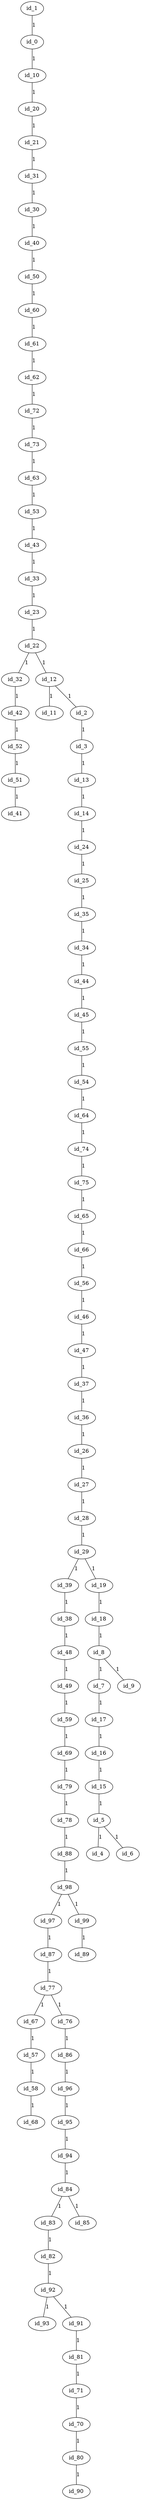 graph GR{
id_1;
id_0;
id_10;
id_20;
id_21;
id_31;
id_30;
id_40;
id_50;
id_60;
id_61;
id_62;
id_72;
id_73;
id_63;
id_53;
id_43;
id_33;
id_23;
id_22;
id_32;
id_42;
id_52;
id_51;
id_41;
id_12;
id_11;
id_2;
id_3;
id_13;
id_14;
id_24;
id_25;
id_35;
id_34;
id_44;
id_45;
id_55;
id_54;
id_64;
id_74;
id_75;
id_65;
id_66;
id_56;
id_46;
id_47;
id_37;
id_36;
id_26;
id_27;
id_28;
id_29;
id_39;
id_38;
id_48;
id_49;
id_59;
id_69;
id_79;
id_78;
id_88;
id_98;
id_97;
id_87;
id_77;
id_67;
id_57;
id_58;
id_68;
id_76;
id_86;
id_96;
id_95;
id_94;
id_84;
id_83;
id_82;
id_92;
id_93;
id_91;
id_81;
id_71;
id_70;
id_80;
id_90;
id_85;
id_99;
id_89;
id_19;
id_18;
id_8;
id_7;
id_17;
id_16;
id_15;
id_5;
id_4;
id_6;
id_9;
id_1;
id_1;
id_1;
id_1;
id_1--id_0[label=1];
id_0--id_10[label=1];
id_10--id_20[label=1];
id_20--id_21[label=1];
id_21--id_31[label=1];
id_31--id_30[label=1];
id_30--id_40[label=1];
id_40--id_50[label=1];
id_50--id_60[label=1];
id_60--id_61[label=1];
id_61--id_62[label=1];
id_62--id_72[label=1];
id_72--id_73[label=1];
id_73--id_63[label=1];
id_63--id_53[label=1];
id_53--id_43[label=1];
id_43--id_33[label=1];
id_33--id_23[label=1];
id_23--id_22[label=1];
id_22--id_32[label=1];
id_32--id_42[label=1];
id_42--id_52[label=1];
id_52--id_51[label=1];
id_51--id_41[label=1];
id_22--id_12[label=1];
id_12--id_11[label=1];
id_12--id_2[label=1];
id_2--id_3[label=1];
id_3--id_13[label=1];
id_13--id_14[label=1];
id_14--id_24[label=1];
id_24--id_25[label=1];
id_25--id_35[label=1];
id_35--id_34[label=1];
id_34--id_44[label=1];
id_44--id_45[label=1];
id_45--id_55[label=1];
id_55--id_54[label=1];
id_54--id_64[label=1];
id_64--id_74[label=1];
id_74--id_75[label=1];
id_75--id_65[label=1];
id_65--id_66[label=1];
id_66--id_56[label=1];
id_56--id_46[label=1];
id_46--id_47[label=1];
id_47--id_37[label=1];
id_37--id_36[label=1];
id_36--id_26[label=1];
id_26--id_27[label=1];
id_27--id_28[label=1];
id_28--id_29[label=1];
id_29--id_39[label=1];
id_39--id_38[label=1];
id_38--id_48[label=1];
id_48--id_49[label=1];
id_49--id_59[label=1];
id_59--id_69[label=1];
id_69--id_79[label=1];
id_79--id_78[label=1];
id_78--id_88[label=1];
id_88--id_98[label=1];
id_98--id_97[label=1];
id_97--id_87[label=1];
id_87--id_77[label=1];
id_77--id_67[label=1];
id_67--id_57[label=1];
id_57--id_58[label=1];
id_58--id_68[label=1];
id_77--id_76[label=1];
id_76--id_86[label=1];
id_86--id_96[label=1];
id_96--id_95[label=1];
id_95--id_94[label=1];
id_94--id_84[label=1];
id_84--id_83[label=1];
id_83--id_82[label=1];
id_82--id_92[label=1];
id_92--id_93[label=1];
id_92--id_91[label=1];
id_91--id_81[label=1];
id_81--id_71[label=1];
id_71--id_70[label=1];
id_70--id_80[label=1];
id_80--id_90[label=1];
id_84--id_85[label=1];
id_98--id_99[label=1];
id_99--id_89[label=1];
id_29--id_19[label=1];
id_19--id_18[label=1];
id_18--id_8[label=1];
id_8--id_7[label=1];
id_7--id_17[label=1];
id_17--id_16[label=1];
id_16--id_15[label=1];
id_15--id_5[label=1];
id_5--id_4[label=1];
id_5--id_6[label=1];
id_8--id_9[label=1];
}